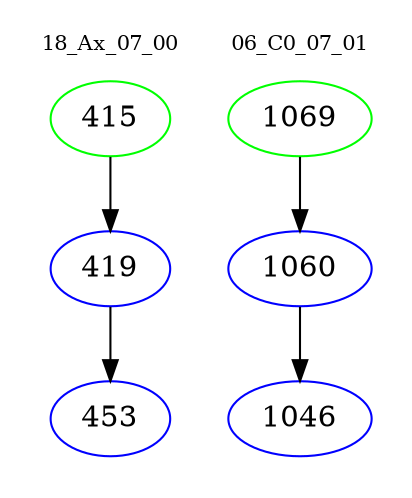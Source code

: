 digraph{
subgraph cluster_0 {
color = white
label = "18_Ax_07_00";
fontsize=10;
T0_415 [label="415", color="green"]
T0_415 -> T0_419 [color="black"]
T0_419 [label="419", color="blue"]
T0_419 -> T0_453 [color="black"]
T0_453 [label="453", color="blue"]
}
subgraph cluster_1 {
color = white
label = "06_C0_07_01";
fontsize=10;
T1_1069 [label="1069", color="green"]
T1_1069 -> T1_1060 [color="black"]
T1_1060 [label="1060", color="blue"]
T1_1060 -> T1_1046 [color="black"]
T1_1046 [label="1046", color="blue"]
}
}
